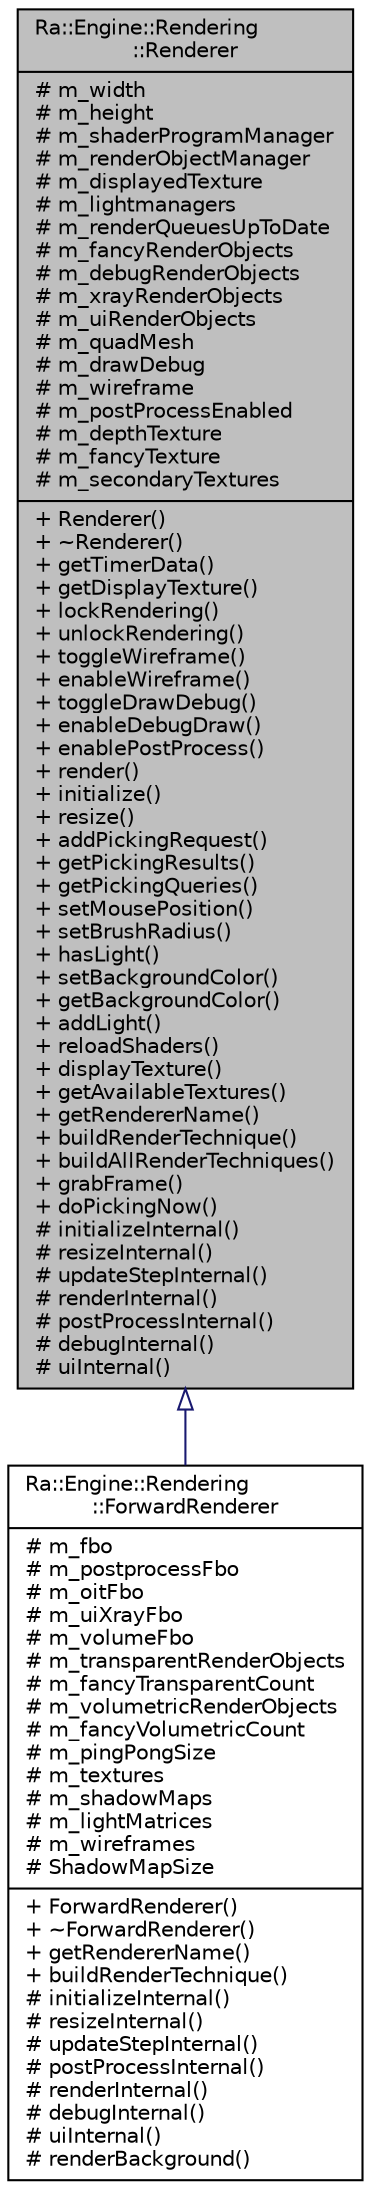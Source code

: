 digraph "Ra::Engine::Rendering::Renderer"
{
 // INTERACTIVE_SVG=YES
 // LATEX_PDF_SIZE
  edge [fontname="Helvetica",fontsize="10",labelfontname="Helvetica",labelfontsize="10"];
  node [fontname="Helvetica",fontsize="10",shape=record];
  Node1 [label="{Ra::Engine::Rendering\l::Renderer\n|# m_width\l# m_height\l# m_shaderProgramManager\l# m_renderObjectManager\l# m_displayedTexture\l# m_lightmanagers\l# m_renderQueuesUpToDate\l# m_fancyRenderObjects\l# m_debugRenderObjects\l# m_xrayRenderObjects\l# m_uiRenderObjects\l# m_quadMesh\l# m_drawDebug\l# m_wireframe\l# m_postProcessEnabled\l# m_depthTexture\l# m_fancyTexture\l# m_secondaryTextures\l|+ Renderer()\l+ ~Renderer()\l+ getTimerData()\l+ getDisplayTexture()\l+ lockRendering()\l+ unlockRendering()\l+ toggleWireframe()\l+ enableWireframe()\l+ toggleDrawDebug()\l+ enableDebugDraw()\l+ enablePostProcess()\l+ render()\l+ initialize()\l+ resize()\l+ addPickingRequest()\l+ getPickingResults()\l+ getPickingQueries()\l+ setMousePosition()\l+ setBrushRadius()\l+ hasLight()\l+ setBackgroundColor()\l+ getBackgroundColor()\l+ addLight()\l+ reloadShaders()\l+ displayTexture()\l+ getAvailableTextures()\l+ getRendererName()\l+ buildRenderTechnique()\l+ buildAllRenderTechniques()\l+ grabFrame()\l+ doPickingNow()\l# initializeInternal()\l# resizeInternal()\l# updateStepInternal()\l# renderInternal()\l# postProcessInternal()\l# debugInternal()\l# uiInternal()\l}",height=0.2,width=0.4,color="black", fillcolor="grey75", style="filled", fontcolor="black",tooltip=" "];
  Node1 -> Node2 [dir="back",color="midnightblue",fontsize="10",style="solid",arrowtail="onormal",fontname="Helvetica"];
  Node2 [label="{Ra::Engine::Rendering\l::ForwardRenderer\n|# m_fbo\l# m_postprocessFbo\l# m_oitFbo\l# m_uiXrayFbo\l# m_volumeFbo\l# m_transparentRenderObjects\l# m_fancyTransparentCount\l# m_volumetricRenderObjects\l# m_fancyVolumetricCount\l# m_pingPongSize\l# m_textures\l# m_shadowMaps\l# m_lightMatrices\l# m_wireframes\l# ShadowMapSize\l|+ ForwardRenderer()\l+ ~ForwardRenderer()\l+ getRendererName()\l+ buildRenderTechnique()\l# initializeInternal()\l# resizeInternal()\l# updateStepInternal()\l# postProcessInternal()\l# renderInternal()\l# debugInternal()\l# uiInternal()\l# renderBackground()\l}",height=0.2,width=0.4,color="black", fillcolor="white", style="filled",URL="$classRa_1_1Engine_1_1Rendering_1_1ForwardRenderer.html",tooltip=" "];
}
